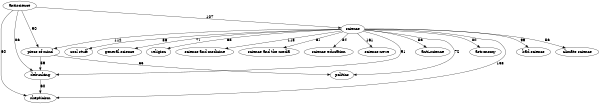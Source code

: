 digraph G {
	ratio = compress;
	rank = source;
	size = "4.0,5.0";
	antiscience -> debunking [label="86"];
	anti_science [label="anti-science"];
	antiscience [label="antiscience"];
	antiscience -> piece_of_mind [label="90"];
	antiscience -> science [label="107"];
	antiscience -> skepticism [label="60"];
	astronomy [label="astronomy"];
	bad_science [label="bad science"];
	climate_science [label="climate science"];
	cool_stuff [label="cool stuff"];
	debunking [label="debunking"];
	debunking -> skepticism [label="60"];
	general_science [label="general science"];
	piece_of_mind -> debunking [label="59"];
	piece_of_mind [label="piece of mind"];
	piece_of_mind -> politics [label="55"];
	politics [label="politics"];
	religion [label="religion"];
	science_and_medicine [label="science and medicine"];
	science_and_the_media [label="science and the media"];
	science -> anti_science [label="56"];
	science -> astronomy [label="80"];
	science -> bad_science [label="99"];
	science -> climate_science [label="56"];
	science -> cool_stuff [label="86"];
	science -> debunking [label="91"];
	science_education [label="science education"];
	science -> general_science [label="71"];
	science [label="science"];
	science_news [label="science news"];
	science -> piece_of_mind [label="112"];
	science -> politics [label="72"];
	science -> religion [label="63"];
	science -> science_and_medicine [label="118"];
	science -> science_and_the_media [label="61"];
	science -> science_education [label="54"];
	science -> science_news [label="161"];
	science -> skepticism [label="138"];
	skepticism [label="skepticism"];
}
